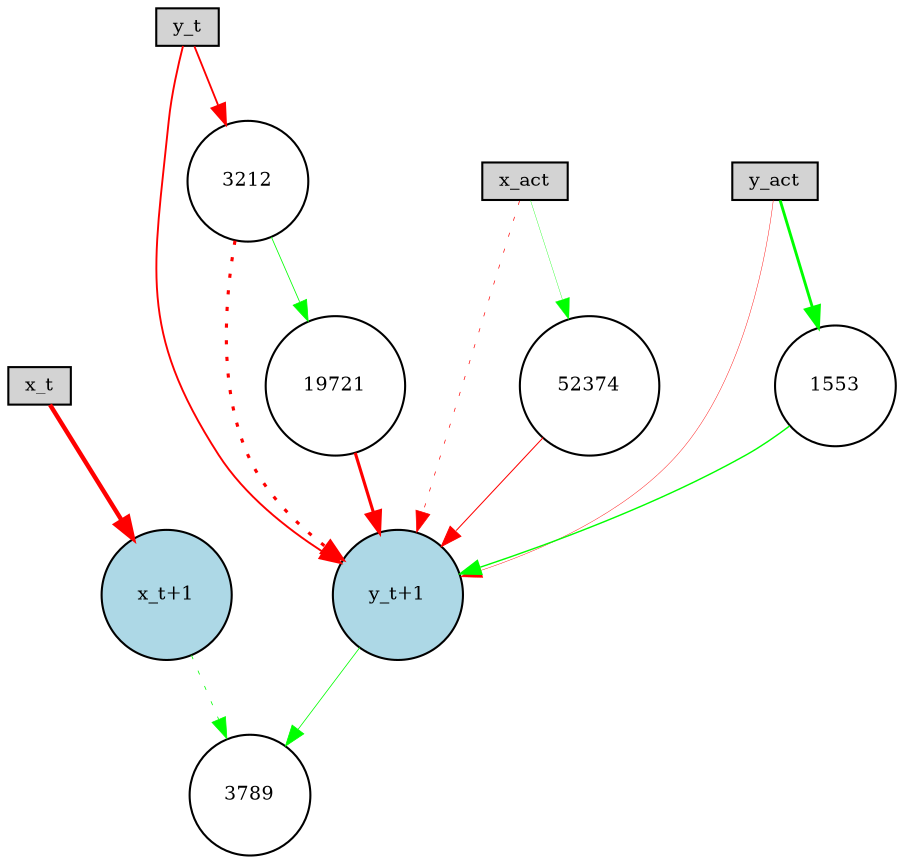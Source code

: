 digraph {
	node [fontsize=9 height=0.2 shape=circle width=0.2]
	x_t [fillcolor=lightgray shape=box style=filled]
	y_t [fillcolor=lightgray shape=box style=filled]
	x_act [fillcolor=lightgray shape=box style=filled]
	y_act [fillcolor=lightgray shape=box style=filled]
	"x_t+1" [fillcolor=lightblue style=filled]
	"y_t+1" [fillcolor=lightblue style=filled]
	19721 [fillcolor=white style=filled]
	3212 [fillcolor=white style=filled]
	3789 [fillcolor=white style=filled]
	1553 [fillcolor=white style=filled]
	52374 [fillcolor=white style=filled]
	x_t -> "x_t+1" [color=red penwidth=2.1289742795277564 style=solid]
	x_act -> "y_t+1" [color=red penwidth=0.3291455770206014 style=dotted]
	y_act -> 1553 [color=green penwidth=1.3774140464465343 style=solid]
	1553 -> "y_t+1" [color=green penwidth=0.6778364254089497 style=solid]
	3212 -> "y_t+1" [color=red penwidth=1.5015543814541896 style=dotted]
	y_t -> 3212 [color=red penwidth=0.8802519022108402 style=solid]
	y_t -> "y_t+1" [color=red penwidth=0.9160087739433919 style=solid]
	"x_t+1" -> 3789 [color=green penwidth=0.37478119762547524 style=dotted]
	"y_t+1" -> 3789 [color=green penwidth=0.377429960332639 style=solid]
	y_act -> "y_t+1" [color=red penwidth=0.20310849565393235 style=solid]
	3212 -> 19721 [color=green penwidth=0.38847669783042826 style=solid]
	19721 -> "y_t+1" [color=red penwidth=1.4911866467041026 style=solid]
	x_act -> 52374 [color=green penwidth=0.16860758614735938 style=solid]
	52374 -> "y_t+1" [color=red penwidth=0.4874427643511353 style=solid]
}
